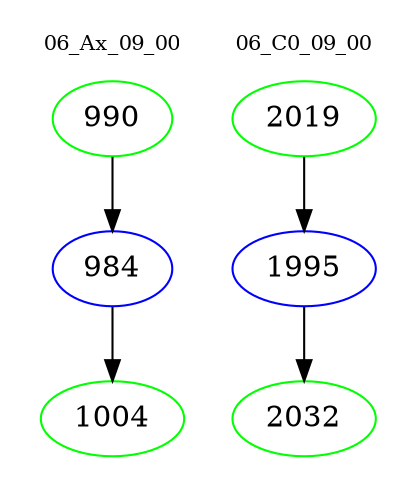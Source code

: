 digraph{
subgraph cluster_0 {
color = white
label = "06_Ax_09_00";
fontsize=10;
T0_990 [label="990", color="green"]
T0_990 -> T0_984 [color="black"]
T0_984 [label="984", color="blue"]
T0_984 -> T0_1004 [color="black"]
T0_1004 [label="1004", color="green"]
}
subgraph cluster_1 {
color = white
label = "06_C0_09_00";
fontsize=10;
T1_2019 [label="2019", color="green"]
T1_2019 -> T1_1995 [color="black"]
T1_1995 [label="1995", color="blue"]
T1_1995 -> T1_2032 [color="black"]
T1_2032 [label="2032", color="green"]
}
}
